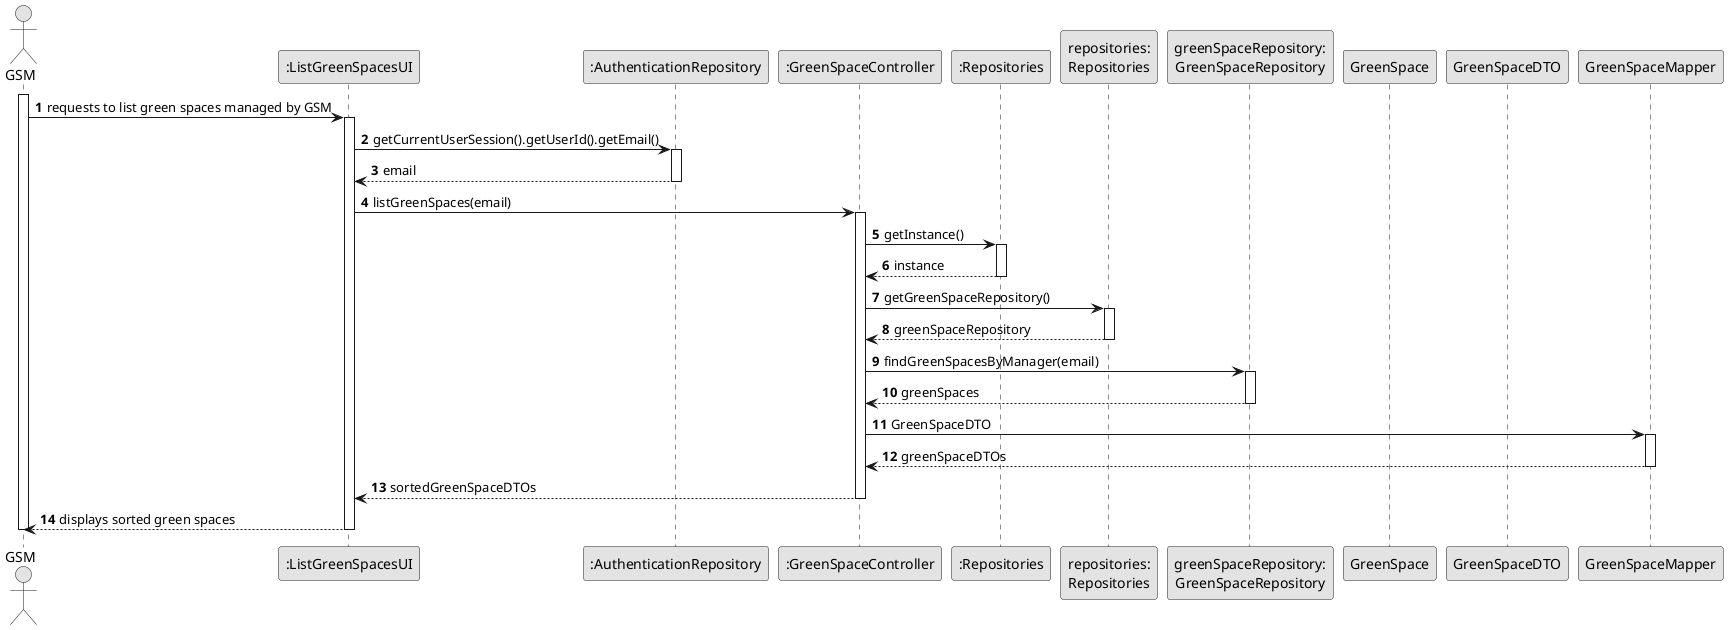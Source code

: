 @startuml
skinparam monochrome true
skinparam packageStyle rectangle
skinparam shadowing false

autonumber

actor "GSM" as GSM
participant ":ListGreenSpacesUI" as UI
participant ":AuthenticationRepository" as AuthenticationRepository
participant ":GreenSpaceController" as GreenSpaceController
participant ":Repositories" as Repositories
participant "repositories:\nRepositories" as RepositoriesInstance
participant "greenSpaceRepository:\nGreenSpaceRepository" as GreenSpaceRepository
participant "GreenSpace" as GreenSpace
participant "GreenSpaceDTO" as GreenSpaceDTO
participant "GreenSpaceMapper" as GreenSpaceMapper

activate GSM

GSM -> UI : requests to list green spaces managed by GSM

activate UI

UI -> AuthenticationRepository : getCurrentUserSession().getUserId().getEmail()
activate AuthenticationRepository
AuthenticationRepository --> UI : email
deactivate AuthenticationRepository

UI -> GreenSpaceController : listGreenSpaces(email)
activate GreenSpaceController

GreenSpaceController -> Repositories : getInstance()
activate Repositories
Repositories --> GreenSpaceController : instance
deactivate Repositories

GreenSpaceController -> RepositoriesInstance : getGreenSpaceRepository()
activate RepositoriesInstance
RepositoriesInstance --> GreenSpaceController : greenSpaceRepository
deactivate RepositoriesInstance

GreenSpaceController -> GreenSpaceRepository : findGreenSpacesByManager(email)
activate GreenSpaceRepository
GreenSpaceRepository --> GreenSpaceController : greenSpaces
deactivate GreenSpaceRepository

GreenSpaceController -> GreenSpaceMapper : GreenSpaceDTO
activate GreenSpaceMapper
GreenSpaceMapper --> GreenSpaceController : greenSpaceDTOs
deactivate GreenSpaceMapper


GreenSpaceController --> UI : sortedGreenSpaceDTOs
deactivate GreenSpaceController

UI --> GSM : displays sorted green spaces
deactivate UI
deactivate GSM

@enduml
